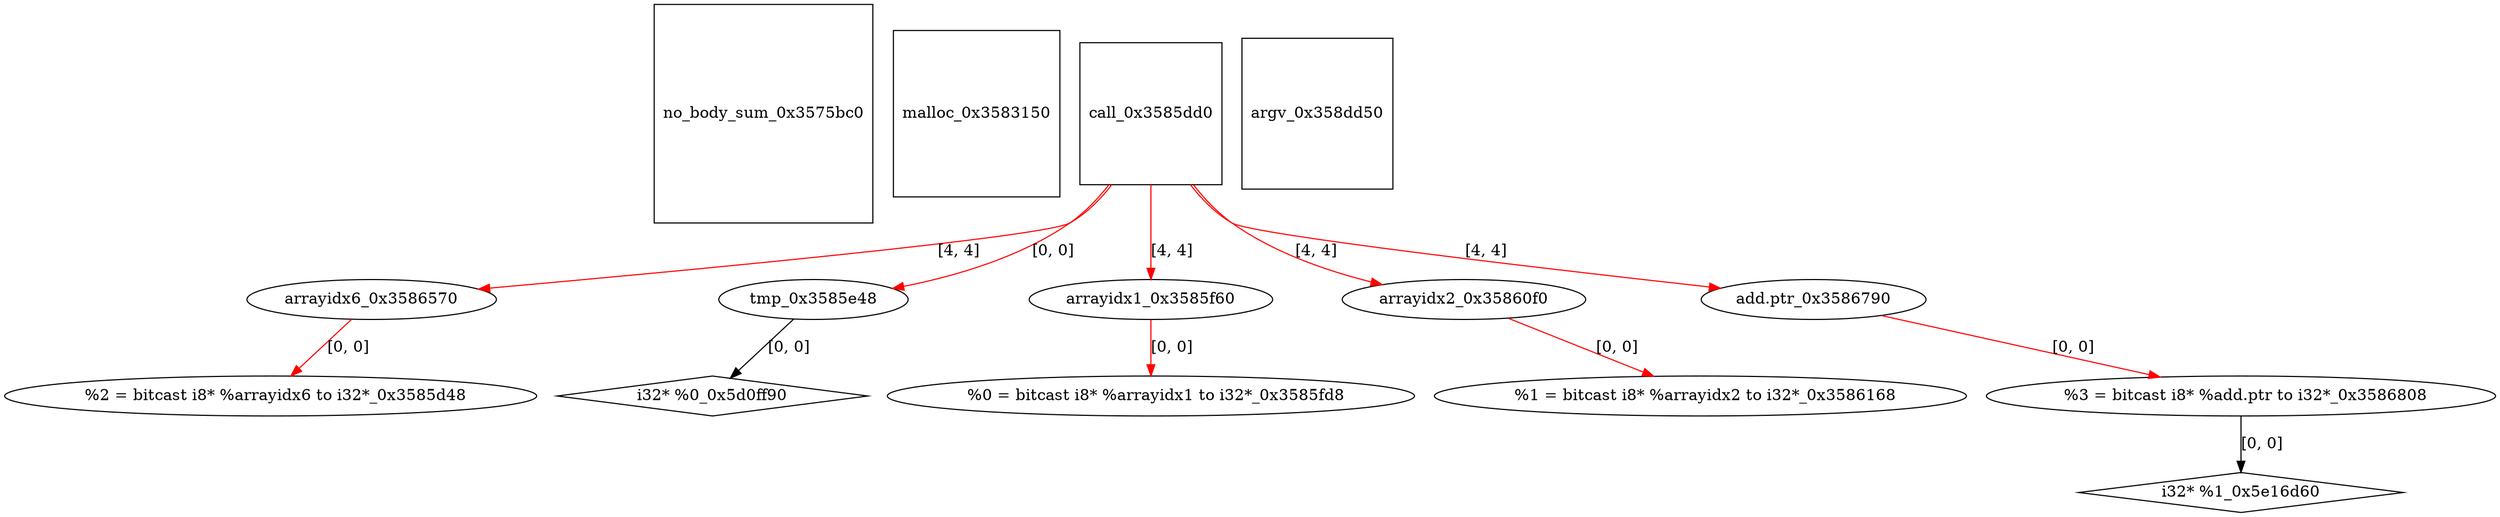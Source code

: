 digraph grafico {
"no_body_sum_0x3575bc0" [shape=square];
"malloc_0x3583150" [shape=square];
"  %2 = bitcast i8* %arrayidx6 to i32*_0x3585d48" [shape=ellipse];
"arrayidx6_0x3586570" -> "  %2 = bitcast i8* %arrayidx6 to i32*_0x3585d48" [label="[0, 0]",color=red];
"call_0x3585dd0" [shape=square];
"tmp_0x3585e48" [shape=ellipse];
"call_0x3585dd0" -> "tmp_0x3585e48" [label="[0, 0]",color=red];
"arrayidx1_0x3585f60" [shape=ellipse];
"call_0x3585dd0" -> "arrayidx1_0x3585f60" [label="[4, 4]",color=red];
"  %0 = bitcast i8* %arrayidx1 to i32*_0x3585fd8" [shape=ellipse];
"arrayidx1_0x3585f60" -> "  %0 = bitcast i8* %arrayidx1 to i32*_0x3585fd8" [label="[0, 0]",color=red];
"arrayidx2_0x35860f0" [shape=ellipse];
"call_0x3585dd0" -> "arrayidx2_0x35860f0" [label="[4, 4]",color=red];
"  %1 = bitcast i8* %arrayidx2 to i32*_0x3586168" [shape=ellipse];
"arrayidx2_0x35860f0" -> "  %1 = bitcast i8* %arrayidx2 to i32*_0x3586168" [label="[0, 0]",color=red];
"arrayidx6_0x3586570" [shape=ellipse];
"call_0x3585dd0" -> "arrayidx6_0x3586570" [label="[4, 4]",color=red];
"add.ptr_0x3586790" [shape=ellipse];
"call_0x3585dd0" -> "add.ptr_0x3586790" [label="[4, 4]",color=red];
"  %3 = bitcast i8* %add.ptr to i32*_0x3586808" [shape=ellipse];
"add.ptr_0x3586790" -> "  %3 = bitcast i8* %add.ptr to i32*_0x3586808" [label="[0, 0]",color=red];
"argv_0x358dd50" [shape=square];
"i32* %0_0x5d0ff90" [shape=diamond];
"tmp_0x3585e48" -> "i32* %0_0x5d0ff90" [label="[0, 0]"];
"i32* %1_0x5e16d60" [shape=diamond];
"  %3 = bitcast i8* %add.ptr to i32*_0x3586808" -> "i32* %1_0x5e16d60" [label="[0, 0]"];
}